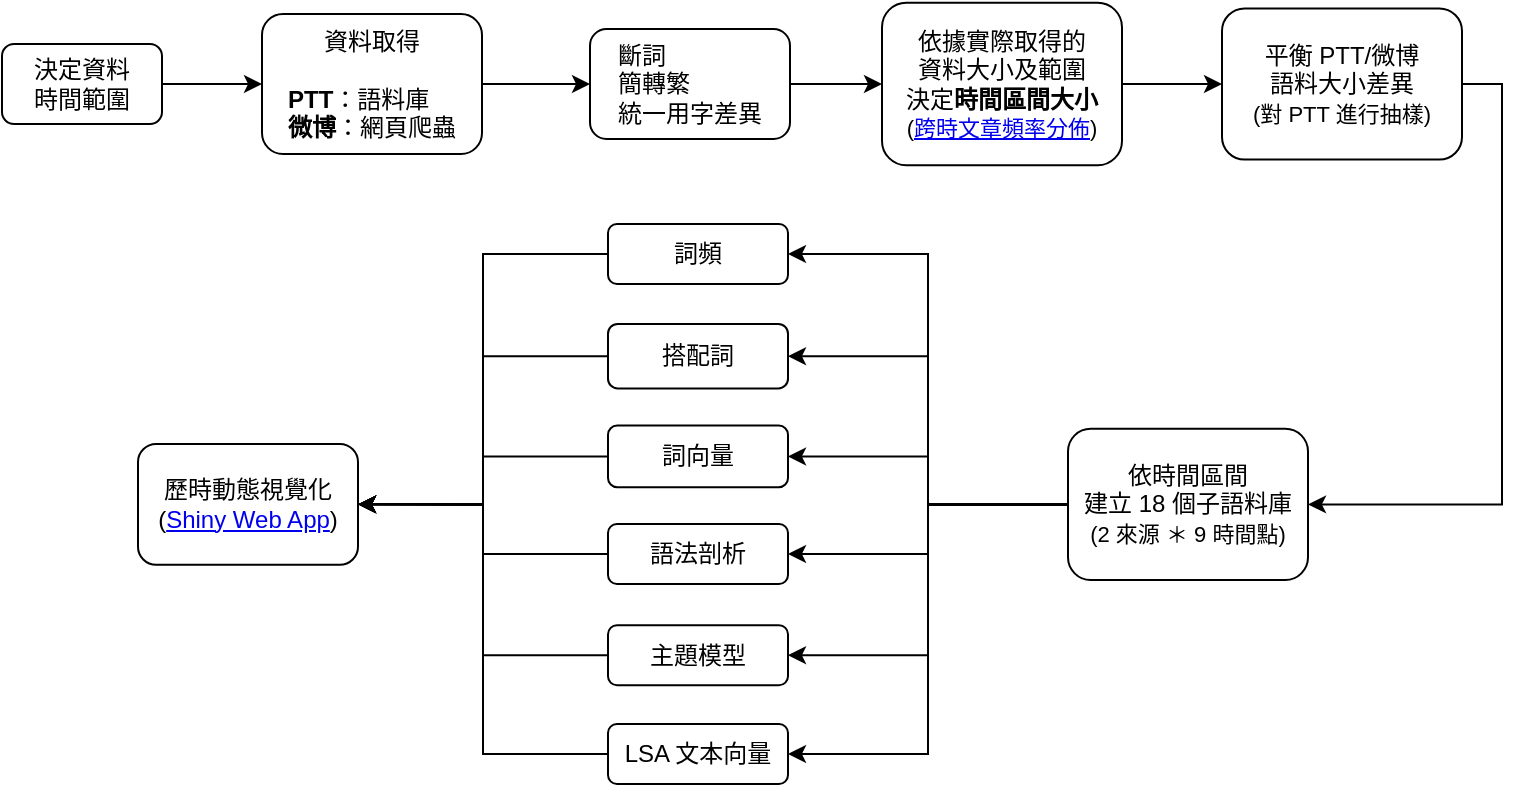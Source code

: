 <mxfile version="14.6.13" type="device"><diagram id="C5RBs43oDa-KdzZeNtuy" name="Page-1"><mxGraphModel dx="1038" dy="608" grid="1" gridSize="10" guides="1" tooltips="1" connect="1" arrows="1" fold="1" page="1" pageScale="1" pageWidth="827" pageHeight="1169" math="0" shadow="0"><root><mxCell id="WIyWlLk6GJQsqaUBKTNV-0"/><mxCell id="WIyWlLk6GJQsqaUBKTNV-1" parent="WIyWlLk6GJQsqaUBKTNV-0"/><mxCell id="qrcVbAw1tdU8G44iXnVj-22" style="edgeStyle=orthogonalEdgeStyle;rounded=0;orthogonalLoop=1;jettySize=auto;html=1;exitX=1;exitY=0.5;exitDx=0;exitDy=0;" edge="1" parent="WIyWlLk6GJQsqaUBKTNV-1" source="qrcVbAw1tdU8G44iXnVj-0" target="qrcVbAw1tdU8G44iXnVj-2"><mxGeometry relative="1" as="geometry"/></mxCell><mxCell id="qrcVbAw1tdU8G44iXnVj-0" value="資料取得&lt;br&gt;&lt;br&gt;&lt;div style=&quot;text-align: left&quot;&gt;&lt;span&gt;&lt;b&gt;PTT&lt;/b&gt;：語料庫&lt;/span&gt;&lt;/div&gt;&lt;div style=&quot;text-align: left&quot;&gt;&lt;span&gt;&lt;b&gt;微博&lt;/b&gt;：網頁爬蟲&lt;/span&gt;&lt;/div&gt;" style="rounded=1;whiteSpace=wrap;html=1;fontSize=12;glass=0;strokeWidth=1;shadow=0;" vertex="1" parent="WIyWlLk6GJQsqaUBKTNV-1"><mxGeometry x="150" y="90" width="110" height="70" as="geometry"/></mxCell><mxCell id="qrcVbAw1tdU8G44iXnVj-21" style="edgeStyle=orthogonalEdgeStyle;rounded=0;orthogonalLoop=1;jettySize=auto;html=1;exitX=1;exitY=0.5;exitDx=0;exitDy=0;" edge="1" parent="WIyWlLk6GJQsqaUBKTNV-1" source="qrcVbAw1tdU8G44iXnVj-1" target="qrcVbAw1tdU8G44iXnVj-0"><mxGeometry relative="1" as="geometry"/></mxCell><mxCell id="qrcVbAw1tdU8G44iXnVj-1" value="決定資料&lt;br&gt;時間範圍" style="rounded=1;whiteSpace=wrap;html=1;fontSize=12;glass=0;strokeWidth=1;shadow=0;" vertex="1" parent="WIyWlLk6GJQsqaUBKTNV-1"><mxGeometry x="20" y="105" width="80" height="40" as="geometry"/></mxCell><mxCell id="qrcVbAw1tdU8G44iXnVj-23" style="edgeStyle=orthogonalEdgeStyle;rounded=0;orthogonalLoop=1;jettySize=auto;html=1;exitX=1;exitY=0.5;exitDx=0;exitDy=0;entryX=0;entryY=0.5;entryDx=0;entryDy=0;" edge="1" parent="WIyWlLk6GJQsqaUBKTNV-1" source="qrcVbAw1tdU8G44iXnVj-2" target="qrcVbAw1tdU8G44iXnVj-3"><mxGeometry relative="1" as="geometry"/></mxCell><mxCell id="qrcVbAw1tdU8G44iXnVj-2" value="&lt;div&gt;&lt;span&gt;&lt;div style=&quot;text-align: left&quot;&gt;&lt;span&gt;斷詞&lt;/span&gt;&lt;/div&gt;&lt;/span&gt;&lt;/div&gt;&lt;div style=&quot;text-align: left&quot;&gt;&lt;span&gt;簡轉繁&lt;/span&gt;&lt;/div&gt;&lt;div style=&quot;text-align: left&quot;&gt;&lt;span&gt;統一用字差異&lt;/span&gt;&lt;/div&gt;" style="rounded=1;whiteSpace=wrap;html=1;fontSize=12;glass=0;strokeWidth=1;shadow=0;align=center;" vertex="1" parent="WIyWlLk6GJQsqaUBKTNV-1"><mxGeometry x="314" y="97.5" width="100" height="55" as="geometry"/></mxCell><mxCell id="qrcVbAw1tdU8G44iXnVj-24" style="edgeStyle=orthogonalEdgeStyle;rounded=0;orthogonalLoop=1;jettySize=auto;html=1;exitX=1;exitY=0.5;exitDx=0;exitDy=0;entryX=0;entryY=0.5;entryDx=0;entryDy=0;" edge="1" parent="WIyWlLk6GJQsqaUBKTNV-1" source="qrcVbAw1tdU8G44iXnVj-3" target="qrcVbAw1tdU8G44iXnVj-5"><mxGeometry relative="1" as="geometry"/></mxCell><mxCell id="qrcVbAw1tdU8G44iXnVj-3" value="依據實際取得的&lt;br&gt;資料大小及範圍&lt;br&gt;決定&lt;b&gt;時間區間大小&lt;/b&gt;&lt;br&gt;&lt;font style=&quot;font-size: 11px&quot;&gt;(&lt;a href=&quot;https://rlads2021.github.io/TA-project/post_freq.html&quot;&gt;跨時文章頻率分佈&lt;/a&gt;)&lt;/font&gt;" style="rounded=1;whiteSpace=wrap;html=1;fontSize=12;glass=0;strokeWidth=1;shadow=0;" vertex="1" parent="WIyWlLk6GJQsqaUBKTNV-1"><mxGeometry x="460" y="84.38" width="120" height="81.25" as="geometry"/></mxCell><mxCell id="qrcVbAw1tdU8G44iXnVj-25" style="edgeStyle=orthogonalEdgeStyle;rounded=0;orthogonalLoop=1;jettySize=auto;html=1;exitX=1;exitY=0.5;exitDx=0;exitDy=0;entryX=1;entryY=0.5;entryDx=0;entryDy=0;" edge="1" parent="WIyWlLk6GJQsqaUBKTNV-1" source="qrcVbAw1tdU8G44iXnVj-5" target="qrcVbAw1tdU8G44iXnVj-6"><mxGeometry relative="1" as="geometry"/></mxCell><mxCell id="qrcVbAw1tdU8G44iXnVj-5" value="平衡 PTT/微博 &lt;br&gt;語料大小差異&lt;br&gt;&lt;font style=&quot;font-size: 11px&quot;&gt;(對 PTT 進行抽樣)&lt;/font&gt;" style="rounded=1;whiteSpace=wrap;html=1;fontSize=12;glass=0;strokeWidth=1;shadow=0;" vertex="1" parent="WIyWlLk6GJQsqaUBKTNV-1"><mxGeometry x="630" y="87.19" width="120" height="75.62" as="geometry"/></mxCell><mxCell id="qrcVbAw1tdU8G44iXnVj-14" style="edgeStyle=orthogonalEdgeStyle;rounded=0;orthogonalLoop=1;jettySize=auto;html=1;exitX=0;exitY=0.5;exitDx=0;exitDy=0;entryX=1;entryY=0.5;entryDx=0;entryDy=0;" edge="1" parent="WIyWlLk6GJQsqaUBKTNV-1" source="qrcVbAw1tdU8G44iXnVj-6" target="qrcVbAw1tdU8G44iXnVj-11"><mxGeometry relative="1" as="geometry"/></mxCell><mxCell id="qrcVbAw1tdU8G44iXnVj-15" style="edgeStyle=orthogonalEdgeStyle;rounded=0;orthogonalLoop=1;jettySize=auto;html=1;exitX=0;exitY=0.5;exitDx=0;exitDy=0;entryX=1;entryY=0.5;entryDx=0;entryDy=0;" edge="1" parent="WIyWlLk6GJQsqaUBKTNV-1" source="qrcVbAw1tdU8G44iXnVj-6" target="qrcVbAw1tdU8G44iXnVj-10"><mxGeometry relative="1" as="geometry"/></mxCell><mxCell id="qrcVbAw1tdU8G44iXnVj-16" style="edgeStyle=orthogonalEdgeStyle;rounded=0;orthogonalLoop=1;jettySize=auto;html=1;exitX=0;exitY=0.5;exitDx=0;exitDy=0;" edge="1" parent="WIyWlLk6GJQsqaUBKTNV-1" source="qrcVbAw1tdU8G44iXnVj-6" target="qrcVbAw1tdU8G44iXnVj-12"><mxGeometry relative="1" as="geometry"/></mxCell><mxCell id="qrcVbAw1tdU8G44iXnVj-17" style="edgeStyle=orthogonalEdgeStyle;rounded=0;orthogonalLoop=1;jettySize=auto;html=1;exitX=0;exitY=0.5;exitDx=0;exitDy=0;" edge="1" parent="WIyWlLk6GJQsqaUBKTNV-1" source="qrcVbAw1tdU8G44iXnVj-6" target="qrcVbAw1tdU8G44iXnVj-9"><mxGeometry relative="1" as="geometry"/></mxCell><mxCell id="qrcVbAw1tdU8G44iXnVj-18" style="edgeStyle=orthogonalEdgeStyle;rounded=0;orthogonalLoop=1;jettySize=auto;html=1;exitX=0;exitY=0.5;exitDx=0;exitDy=0;entryX=1;entryY=0.5;entryDx=0;entryDy=0;" edge="1" parent="WIyWlLk6GJQsqaUBKTNV-1" source="qrcVbAw1tdU8G44iXnVj-6" target="qrcVbAw1tdU8G44iXnVj-8"><mxGeometry relative="1" as="geometry"/></mxCell><mxCell id="qrcVbAw1tdU8G44iXnVj-19" style="edgeStyle=orthogonalEdgeStyle;rounded=0;orthogonalLoop=1;jettySize=auto;html=1;exitX=0;exitY=0.5;exitDx=0;exitDy=0;entryX=1;entryY=0.5;entryDx=0;entryDy=0;" edge="1" parent="WIyWlLk6GJQsqaUBKTNV-1" source="qrcVbAw1tdU8G44iXnVj-6" target="qrcVbAw1tdU8G44iXnVj-7"><mxGeometry relative="1" as="geometry"/></mxCell><mxCell id="qrcVbAw1tdU8G44iXnVj-6" value="依時間區間&lt;br&gt;建立 18 個子語料庫&lt;br&gt;&lt;font style=&quot;font-size: 11px&quot;&gt;(2 來源 ＊ 9 時間點)&lt;/font&gt;" style="rounded=1;whiteSpace=wrap;html=1;fontSize=12;glass=0;strokeWidth=1;shadow=0;" vertex="1" parent="WIyWlLk6GJQsqaUBKTNV-1"><mxGeometry x="553" y="297.38" width="120" height="75.62" as="geometry"/></mxCell><mxCell id="qrcVbAw1tdU8G44iXnVj-33" style="edgeStyle=orthogonalEdgeStyle;rounded=0;orthogonalLoop=1;jettySize=auto;html=1;exitX=0;exitY=0.5;exitDx=0;exitDy=0;entryX=1;entryY=0.5;entryDx=0;entryDy=0;" edge="1" parent="WIyWlLk6GJQsqaUBKTNV-1" source="qrcVbAw1tdU8G44iXnVj-7" target="qrcVbAw1tdU8G44iXnVj-20"><mxGeometry relative="1" as="geometry"/></mxCell><mxCell id="qrcVbAw1tdU8G44iXnVj-7" value="LSA 文本向量" style="rounded=1;whiteSpace=wrap;html=1;fontSize=12;glass=0;strokeWidth=1;shadow=0;" vertex="1" parent="WIyWlLk6GJQsqaUBKTNV-1"><mxGeometry x="323" y="445" width="90" height="30" as="geometry"/></mxCell><mxCell id="qrcVbAw1tdU8G44iXnVj-32" style="edgeStyle=orthogonalEdgeStyle;rounded=0;orthogonalLoop=1;jettySize=auto;html=1;exitX=0;exitY=0.5;exitDx=0;exitDy=0;entryX=1;entryY=0.5;entryDx=0;entryDy=0;" edge="1" parent="WIyWlLk6GJQsqaUBKTNV-1" source="qrcVbAw1tdU8G44iXnVj-8" target="qrcVbAw1tdU8G44iXnVj-20"><mxGeometry relative="1" as="geometry"/></mxCell><mxCell id="qrcVbAw1tdU8G44iXnVj-8" value="主題模型" style="rounded=1;whiteSpace=wrap;html=1;fontSize=12;glass=0;strokeWidth=1;shadow=0;" vertex="1" parent="WIyWlLk6GJQsqaUBKTNV-1"><mxGeometry x="323" y="395.62" width="90" height="30" as="geometry"/></mxCell><mxCell id="qrcVbAw1tdU8G44iXnVj-31" style="edgeStyle=orthogonalEdgeStyle;rounded=0;orthogonalLoop=1;jettySize=auto;html=1;exitX=0;exitY=0.5;exitDx=0;exitDy=0;entryX=1;entryY=0.5;entryDx=0;entryDy=0;" edge="1" parent="WIyWlLk6GJQsqaUBKTNV-1" source="qrcVbAw1tdU8G44iXnVj-9" target="qrcVbAw1tdU8G44iXnVj-20"><mxGeometry relative="1" as="geometry"/></mxCell><mxCell id="qrcVbAw1tdU8G44iXnVj-9" value="語法剖析" style="rounded=1;whiteSpace=wrap;html=1;fontSize=12;glass=0;strokeWidth=1;shadow=0;" vertex="1" parent="WIyWlLk6GJQsqaUBKTNV-1"><mxGeometry x="323" y="345" width="90" height="30" as="geometry"/></mxCell><mxCell id="qrcVbAw1tdU8G44iXnVj-28" style="edgeStyle=orthogonalEdgeStyle;rounded=0;orthogonalLoop=1;jettySize=auto;html=1;exitX=0;exitY=0.5;exitDx=0;exitDy=0;entryX=1;entryY=0.5;entryDx=0;entryDy=0;" edge="1" parent="WIyWlLk6GJQsqaUBKTNV-1" source="qrcVbAw1tdU8G44iXnVj-10" target="qrcVbAw1tdU8G44iXnVj-20"><mxGeometry relative="1" as="geometry"/></mxCell><mxCell id="qrcVbAw1tdU8G44iXnVj-10" value="搭配詞" style="rounded=1;whiteSpace=wrap;html=1;fontSize=12;glass=0;strokeWidth=1;shadow=0;" vertex="1" parent="WIyWlLk6GJQsqaUBKTNV-1"><mxGeometry x="323" y="245" width="90" height="32.19" as="geometry"/></mxCell><mxCell id="qrcVbAw1tdU8G44iXnVj-26" style="edgeStyle=orthogonalEdgeStyle;rounded=0;orthogonalLoop=1;jettySize=auto;html=1;exitX=0;exitY=0.5;exitDx=0;exitDy=0;entryX=1;entryY=0.5;entryDx=0;entryDy=0;" edge="1" parent="WIyWlLk6GJQsqaUBKTNV-1" source="qrcVbAw1tdU8G44iXnVj-11" target="qrcVbAw1tdU8G44iXnVj-20"><mxGeometry relative="1" as="geometry"/></mxCell><mxCell id="qrcVbAw1tdU8G44iXnVj-11" value="詞頻" style="rounded=1;whiteSpace=wrap;html=1;fontSize=12;glass=0;strokeWidth=1;shadow=0;" vertex="1" parent="WIyWlLk6GJQsqaUBKTNV-1"><mxGeometry x="323" y="195" width="90" height="30" as="geometry"/></mxCell><mxCell id="qrcVbAw1tdU8G44iXnVj-30" style="edgeStyle=orthogonalEdgeStyle;rounded=0;orthogonalLoop=1;jettySize=auto;html=1;exitX=0;exitY=0.5;exitDx=0;exitDy=0;entryX=1;entryY=0.5;entryDx=0;entryDy=0;" edge="1" parent="WIyWlLk6GJQsqaUBKTNV-1" source="qrcVbAw1tdU8G44iXnVj-12" target="qrcVbAw1tdU8G44iXnVj-20"><mxGeometry relative="1" as="geometry"/></mxCell><mxCell id="qrcVbAw1tdU8G44iXnVj-12" value="詞向量" style="rounded=1;whiteSpace=wrap;html=1;fontSize=12;glass=0;strokeWidth=1;shadow=0;" vertex="1" parent="WIyWlLk6GJQsqaUBKTNV-1"><mxGeometry x="323" y="295.8" width="90" height="30.79" as="geometry"/></mxCell><mxCell id="qrcVbAw1tdU8G44iXnVj-20" value="歷時動態視覺化&lt;br&gt;(&lt;a href=&quot;https://liao961120.shinyapps.io/shiny/&quot;&gt;Shiny Web App&lt;/a&gt;)" style="rounded=1;whiteSpace=wrap;html=1;fontSize=12;glass=0;strokeWidth=1;shadow=0;" vertex="1" parent="WIyWlLk6GJQsqaUBKTNV-1"><mxGeometry x="88" y="304.97" width="110" height="60.43" as="geometry"/></mxCell></root></mxGraphModel></diagram></mxfile>